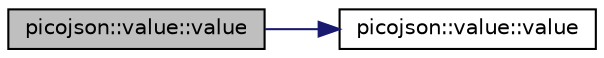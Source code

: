 digraph "picojson::value::value"
{
  edge [fontname="Helvetica",fontsize="10",labelfontname="Helvetica",labelfontsize="10"];
  node [fontname="Helvetica",fontsize="10",shape=record];
  rankdir="LR";
  Node15 [label="picojson::value::value",height=0.2,width=0.4,color="black", fillcolor="grey75", style="filled", fontcolor="black"];
  Node15 -> Node16 [color="midnightblue",fontsize="10",style="solid",fontname="Helvetica"];
  Node16 [label="picojson::value::value",height=0.2,width=0.4,color="black", fillcolor="white", style="filled",URL="$classpicojson_1_1value.html#a445f8d1b335e7bcad6abd6c310b44c75"];
}
